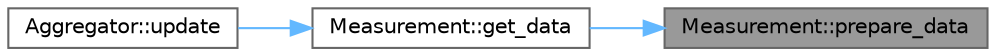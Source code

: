 digraph "Measurement::prepare_data"
{
 // LATEX_PDF_SIZE
  bgcolor="transparent";
  edge [fontname=Helvetica,fontsize=10,labelfontname=Helvetica,labelfontsize=10];
  node [fontname=Helvetica,fontsize=10,shape=box,height=0.2,width=0.4];
  rankdir="RL";
  Node1 [id="Node000001",label="Measurement::prepare_data",height=0.2,width=0.4,color="gray40", fillcolor="grey60", style="filled", fontcolor="black",tooltip=" "];
  Node1 -> Node2 [id="edge3_Node000001_Node000002",dir="back",color="steelblue1",style="solid",tooltip=" "];
  Node2 [id="Node000002",label="Measurement::get_data",height=0.2,width=0.4,color="grey40", fillcolor="white", style="filled",URL="$class_measurement.html#aabfa61bb1f0c3098635e6104ad8a95ad",tooltip=" "];
  Node2 -> Node3 [id="edge4_Node000002_Node000003",dir="back",color="steelblue1",style="solid",tooltip=" "];
  Node3 [id="Node000003",label="Aggregator::update",height=0.2,width=0.4,color="grey40", fillcolor="white", style="filled",URL="$class_aggregator.html#a2715c67ec5ebc41a248dd22785ca6862",tooltip=" "];
}
